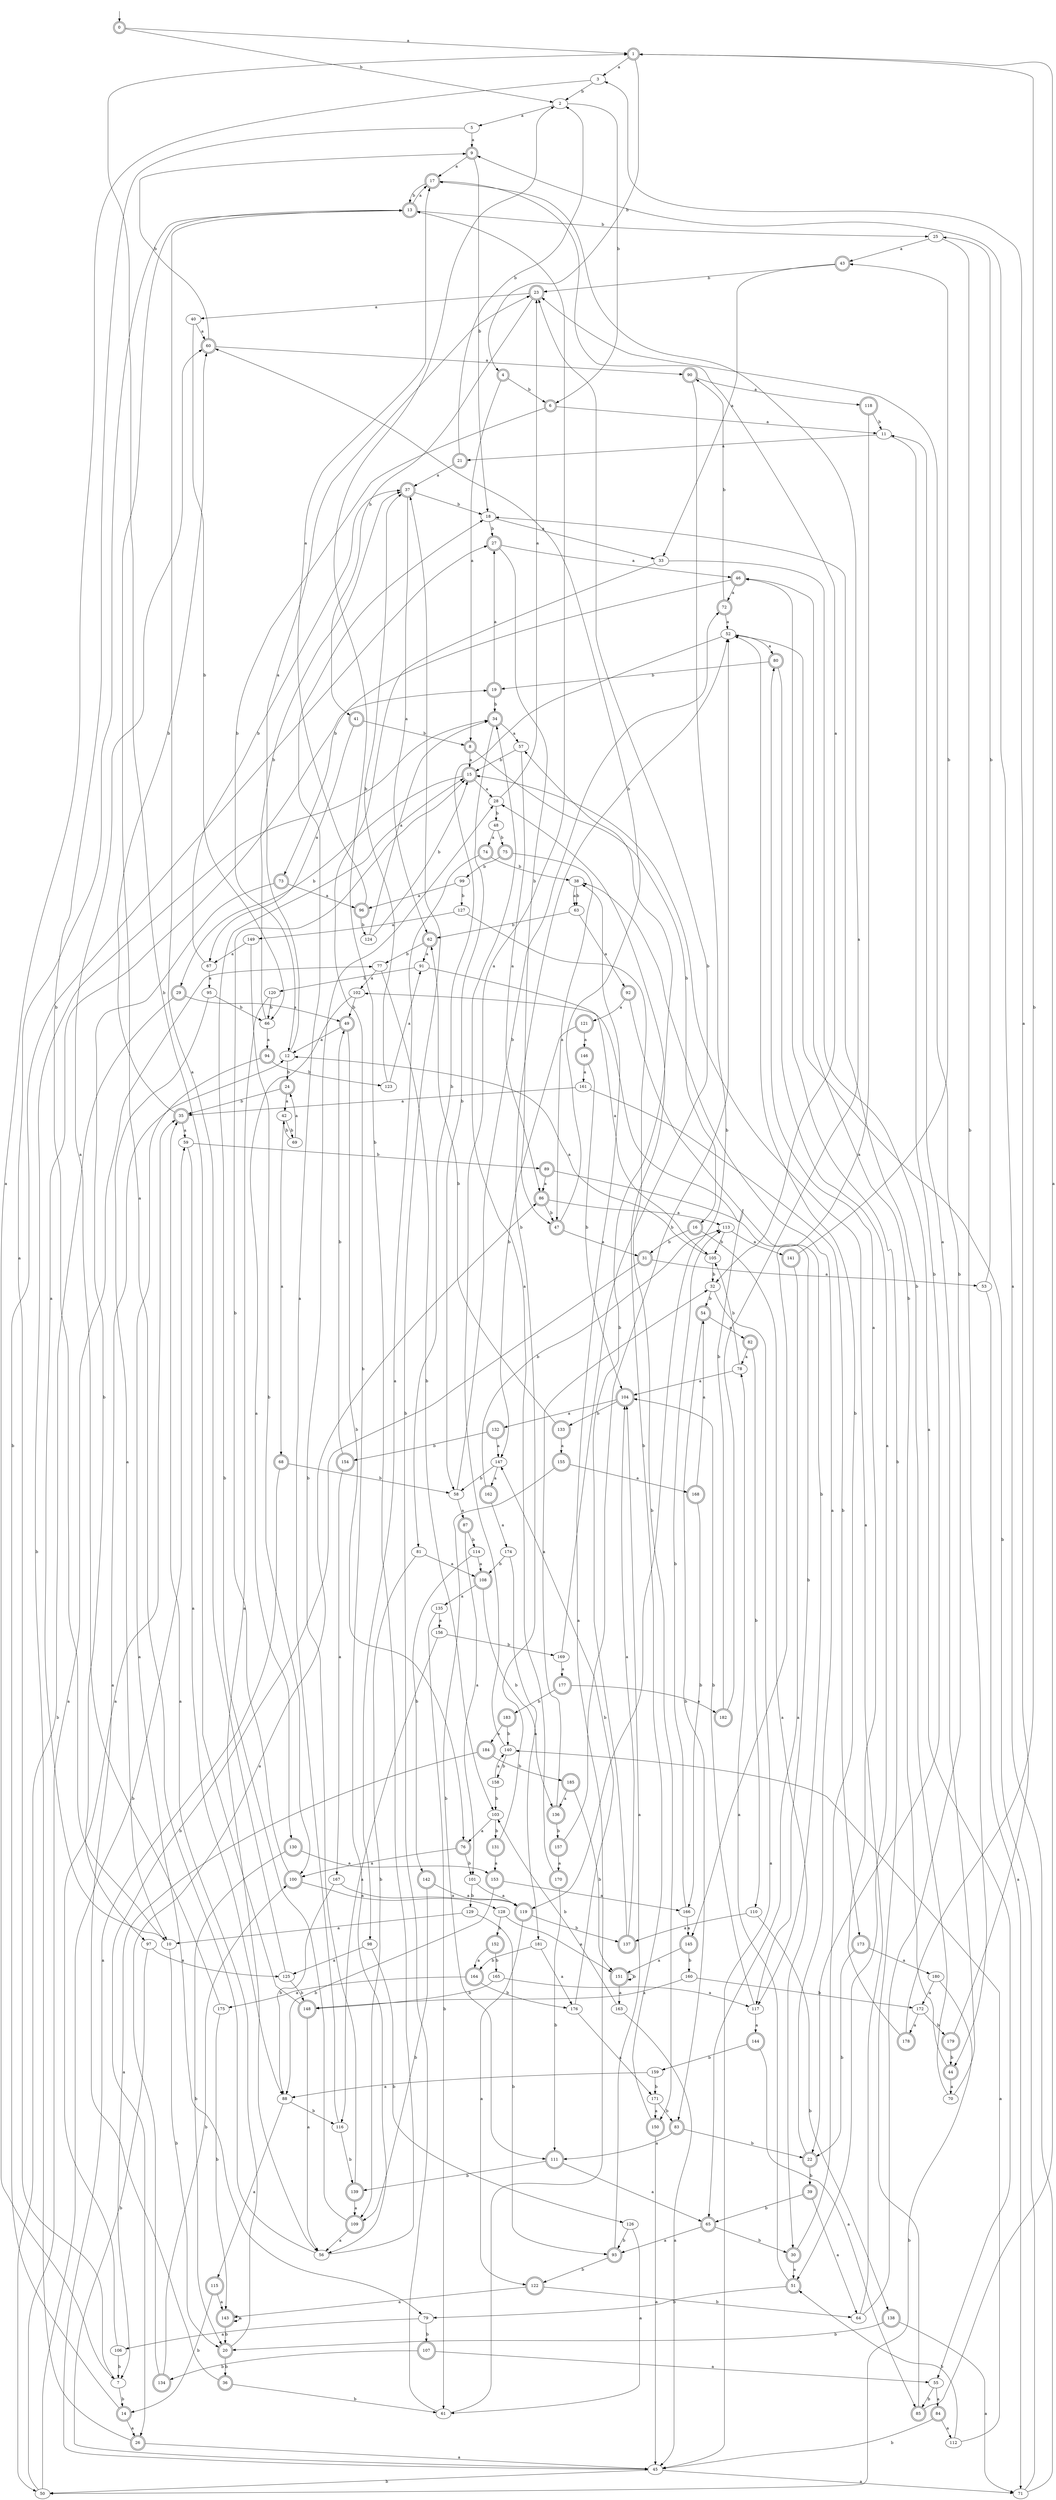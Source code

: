 digraph RandomDFA {
  __start0 [label="", shape=none];
  __start0 -> 0 [label=""];
  0 [shape=circle] [shape=doublecircle]
  0 -> 1 [label="a"]
  0 -> 2 [label="b"]
  1 [shape=doublecircle]
  1 -> 3 [label="a"]
  1 -> 4 [label="b"]
  2
  2 -> 5 [label="a"]
  2 -> 6 [label="b"]
  3
  3 -> 7 [label="a"]
  3 -> 2 [label="b"]
  4 [shape=doublecircle]
  4 -> 8 [label="a"]
  4 -> 6 [label="b"]
  5
  5 -> 9 [label="a"]
  5 -> 10 [label="b"]
  6 [shape=doublecircle]
  6 -> 11 [label="a"]
  6 -> 12 [label="b"]
  7
  7 -> 13 [label="a"]
  7 -> 14 [label="b"]
  8 [shape=doublecircle]
  8 -> 15 [label="a"]
  8 -> 16 [label="b"]
  9 [shape=doublecircle]
  9 -> 17 [label="a"]
  9 -> 18 [label="b"]
  10
  10 -> 19 [label="a"]
  10 -> 20 [label="b"]
  11
  11 -> 21 [label="a"]
  11 -> 22 [label="b"]
  12
  12 -> 23 [label="a"]
  12 -> 24 [label="b"]
  13 [shape=doublecircle]
  13 -> 17 [label="a"]
  13 -> 25 [label="b"]
  14 [shape=doublecircle]
  14 -> 26 [label="a"]
  14 -> 27 [label="b"]
  15 [shape=doublecircle]
  15 -> 28 [label="a"]
  15 -> 29 [label="b"]
  16 [shape=doublecircle]
  16 -> 30 [label="a"]
  16 -> 31 [label="b"]
  17 [shape=doublecircle]
  17 -> 32 [label="a"]
  17 -> 13 [label="b"]
  18
  18 -> 33 [label="a"]
  18 -> 27 [label="b"]
  19 [shape=doublecircle]
  19 -> 27 [label="a"]
  19 -> 34 [label="b"]
  20 [shape=doublecircle]
  20 -> 35 [label="a"]
  20 -> 36 [label="b"]
  21 [shape=doublecircle]
  21 -> 37 [label="a"]
  21 -> 2 [label="b"]
  22 [shape=doublecircle]
  22 -> 38 [label="a"]
  22 -> 39 [label="b"]
  23 [shape=doublecircle]
  23 -> 40 [label="a"]
  23 -> 41 [label="b"]
  24 [shape=doublecircle]
  24 -> 42 [label="a"]
  24 -> 35 [label="b"]
  25
  25 -> 43 [label="a"]
  25 -> 44 [label="b"]
  26 [shape=doublecircle]
  26 -> 45 [label="a"]
  26 -> 34 [label="b"]
  27 [shape=doublecircle]
  27 -> 46 [label="a"]
  27 -> 47 [label="b"]
  28
  28 -> 23 [label="a"]
  28 -> 48 [label="b"]
  29 [shape=doublecircle]
  29 -> 49 [label="a"]
  29 -> 50 [label="b"]
  30 [shape=doublecircle]
  30 -> 51 [label="a"]
  30 -> 52 [label="b"]
  31 [shape=doublecircle]
  31 -> 53 [label="a"]
  31 -> 26 [label="b"]
  32
  32 -> 45 [label="a"]
  32 -> 54 [label="b"]
  33
  33 -> 55 [label="a"]
  33 -> 56 [label="b"]
  34 [shape=doublecircle]
  34 -> 57 [label="a"]
  34 -> 58 [label="b"]
  35 [shape=doublecircle]
  35 -> 59 [label="a"]
  35 -> 60 [label="b"]
  36 [shape=doublecircle]
  36 -> 12 [label="a"]
  36 -> 61 [label="b"]
  37 [shape=doublecircle]
  37 -> 62 [label="a"]
  37 -> 18 [label="b"]
  38
  38 -> 63 [label="a"]
  38 -> 63 [label="b"]
  39 [shape=doublecircle]
  39 -> 64 [label="a"]
  39 -> 65 [label="b"]
  40
  40 -> 60 [label="a"]
  40 -> 66 [label="b"]
  41 [shape=doublecircle]
  41 -> 67 [label="a"]
  41 -> 8 [label="b"]
  42
  42 -> 68 [label="a"]
  42 -> 69 [label="b"]
  43 [shape=doublecircle]
  43 -> 33 [label="a"]
  43 -> 23 [label="b"]
  44 [shape=doublecircle]
  44 -> 70 [label="a"]
  44 -> 46 [label="b"]
  45
  45 -> 71 [label="a"]
  45 -> 50 [label="b"]
  46 [shape=doublecircle]
  46 -> 72 [label="a"]
  46 -> 73 [label="b"]
  47 [shape=doublecircle]
  47 -> 31 [label="a"]
  47 -> 60 [label="b"]
  48
  48 -> 74 [label="a"]
  48 -> 75 [label="b"]
  49 [shape=doublecircle]
  49 -> 12 [label="a"]
  49 -> 76 [label="b"]
  50
  50 -> 77 [label="a"]
  50 -> 59 [label="b"]
  51 [shape=doublecircle]
  51 -> 78 [label="a"]
  51 -> 79 [label="b"]
  52
  52 -> 80 [label="a"]
  52 -> 81 [label="b"]
  53
  53 -> 71 [label="a"]
  53 -> 25 [label="b"]
  54 [shape=doublecircle]
  54 -> 82 [label="a"]
  54 -> 83 [label="b"]
  55
  55 -> 84 [label="a"]
  55 -> 85 [label="b"]
  56
  56 -> 13 [label="a"]
  56 -> 2 [label="b"]
  57
  57 -> 86 [label="a"]
  57 -> 15 [label="b"]
  58
  58 -> 87 [label="a"]
  58 -> 72 [label="b"]
  59
  59 -> 88 [label="a"]
  59 -> 89 [label="b"]
  60 [shape=doublecircle]
  60 -> 90 [label="a"]
  60 -> 9 [label="b"]
  61
  61 -> 38 [label="a"]
  61 -> 37 [label="b"]
  62 [shape=doublecircle]
  62 -> 91 [label="a"]
  62 -> 77 [label="b"]
  63
  63 -> 92 [label="a"]
  63 -> 62 [label="b"]
  64
  64 -> 15 [label="a"]
  64 -> 23 [label="b"]
  65 [shape=doublecircle]
  65 -> 93 [label="a"]
  65 -> 30 [label="b"]
  66
  66 -> 94 [label="a"]
  66 -> 37 [label="b"]
  67
  67 -> 95 [label="a"]
  67 -> 37 [label="b"]
  68 [shape=doublecircle]
  68 -> 45 [label="a"]
  68 -> 58 [label="b"]
  69
  69 -> 24 [label="a"]
  69 -> 42 [label="b"]
  70
  70 -> 11 [label="a"]
  70 -> 18 [label="b"]
  71
  71 -> 9 [label="a"]
  71 -> 52 [label="b"]
  72 [shape=doublecircle]
  72 -> 52 [label="a"]
  72 -> 90 [label="b"]
  73 [shape=doublecircle]
  73 -> 96 [label="a"]
  73 -> 97 [label="b"]
  74 [shape=doublecircle]
  74 -> 98 [label="a"]
  74 -> 38 [label="b"]
  75 [shape=doublecircle]
  75 -> 47 [label="a"]
  75 -> 99 [label="b"]
  76 [shape=doublecircle]
  76 -> 100 [label="a"]
  76 -> 101 [label="b"]
  77
  77 -> 102 [label="a"]
  77 -> 103 [label="b"]
  78
  78 -> 104 [label="a"]
  78 -> 105 [label="b"]
  79
  79 -> 106 [label="a"]
  79 -> 107 [label="b"]
  80 [shape=doublecircle]
  80 -> 51 [label="a"]
  80 -> 19 [label="b"]
  81
  81 -> 108 [label="a"]
  81 -> 109 [label="b"]
  82 [shape=doublecircle]
  82 -> 78 [label="a"]
  82 -> 110 [label="b"]
  83 [shape=doublecircle]
  83 -> 111 [label="a"]
  83 -> 22 [label="b"]
  84 [shape=doublecircle]
  84 -> 112 [label="a"]
  84 -> 45 [label="b"]
  85 [shape=doublecircle]
  85 -> 1 [label="a"]
  85 -> 46 [label="b"]
  86 [shape=doublecircle]
  86 -> 113 [label="a"]
  86 -> 47 [label="b"]
  87 [shape=doublecircle]
  87 -> 101 [label="a"]
  87 -> 114 [label="b"]
  88
  88 -> 115 [label="a"]
  88 -> 116 [label="b"]
  89 [shape=doublecircle]
  89 -> 86 [label="a"]
  89 -> 117 [label="b"]
  90 [shape=doublecircle]
  90 -> 118 [label="a"]
  90 -> 119 [label="b"]
  91
  91 -> 105 [label="a"]
  91 -> 120 [label="b"]
  92 [shape=doublecircle]
  92 -> 121 [label="a"]
  92 -> 117 [label="b"]
  93 [shape=doublecircle]
  93 -> 104 [label="a"]
  93 -> 122 [label="b"]
  94 [shape=doublecircle]
  94 -> 79 [label="a"]
  94 -> 123 [label="b"]
  95
  95 -> 10 [label="a"]
  95 -> 66 [label="b"]
  96 [shape=doublecircle]
  96 -> 17 [label="a"]
  96 -> 124 [label="b"]
  97
  97 -> 125 [label="a"]
  97 -> 45 [label="b"]
  98
  98 -> 125 [label="a"]
  98 -> 126 [label="b"]
  99
  99 -> 96 [label="a"]
  99 -> 127 [label="b"]
  100 [shape=doublecircle]
  100 -> 128 [label="a"]
  100 -> 15 [label="b"]
  101
  101 -> 119 [label="a"]
  101 -> 129 [label="b"]
  102
  102 -> 130 [label="a"]
  102 -> 49 [label="b"]
  103
  103 -> 76 [label="a"]
  103 -> 131 [label="b"]
  104 [shape=doublecircle]
  104 -> 132 [label="a"]
  104 -> 133 [label="b"]
  105
  105 -> 12 [label="a"]
  105 -> 32 [label="b"]
  106
  106 -> 35 [label="a"]
  106 -> 7 [label="b"]
  107 [shape=doublecircle]
  107 -> 55 [label="a"]
  107 -> 134 [label="b"]
  108 [shape=doublecircle]
  108 -> 135 [label="a"]
  108 -> 136 [label="b"]
  109 [shape=doublecircle]
  109 -> 56 [label="a"]
  109 -> 15 [label="b"]
  110
  110 -> 137 [label="a"]
  110 -> 138 [label="b"]
  111 [shape=doublecircle]
  111 -> 65 [label="a"]
  111 -> 139 [label="b"]
  112
  112 -> 140 [label="a"]
  112 -> 51 [label="b"]
  113
  113 -> 141 [label="a"]
  113 -> 105 [label="b"]
  114
  114 -> 108 [label="a"]
  114 -> 142 [label="b"]
  115 [shape=doublecircle]
  115 -> 143 [label="a"]
  115 -> 14 [label="b"]
  116
  116 -> 18 [label="a"]
  116 -> 139 [label="b"]
  117
  117 -> 144 [label="a"]
  117 -> 104 [label="b"]
  118 [shape=doublecircle]
  118 -> 145 [label="a"]
  118 -> 11 [label="b"]
  119 [shape=doublecircle]
  119 -> 122 [label="a"]
  119 -> 137 [label="b"]
  120
  120 -> 56 [label="a"]
  120 -> 66 [label="b"]
  121 [shape=doublecircle]
  121 -> 146 [label="a"]
  121 -> 147 [label="b"]
  122 [shape=doublecircle]
  122 -> 143 [label="a"]
  122 -> 64 [label="b"]
  123
  123 -> 91 [label="a"]
  123 -> 37 [label="b"]
  124
  124 -> 34 [label="a"]
  124 -> 15 [label="b"]
  125
  125 -> 13 [label="a"]
  125 -> 148 [label="b"]
  126
  126 -> 61 [label="a"]
  126 -> 93 [label="b"]
  127
  127 -> 149 [label="a"]
  127 -> 150 [label="b"]
  128
  128 -> 151 [label="a"]
  128 -> 152 [label="b"]
  129
  129 -> 10 [label="a"]
  129 -> 93 [label="b"]
  130 [shape=doublecircle]
  130 -> 153 [label="a"]
  130 -> 20 [label="b"]
  131 [shape=doublecircle]
  131 -> 153 [label="a"]
  131 -> 52 [label="b"]
  132 [shape=doublecircle]
  132 -> 147 [label="a"]
  132 -> 154 [label="b"]
  133 [shape=doublecircle]
  133 -> 155 [label="a"]
  133 -> 62 [label="b"]
  134 [shape=doublecircle]
  134 -> 86 [label="a"]
  134 -> 100 [label="b"]
  135
  135 -> 156 [label="a"]
  135 -> 61 [label="b"]
  136 [shape=doublecircle]
  136 -> 32 [label="a"]
  136 -> 157 [label="b"]
  137 [shape=doublecircle]
  137 -> 104 [label="a"]
  137 -> 57 [label="b"]
  138 [shape=doublecircle]
  138 -> 71 [label="a"]
  138 -> 20 [label="b"]
  139 [shape=doublecircle]
  139 -> 109 [label="a"]
  139 -> 28 [label="b"]
  140
  140 -> 13 [label="a"]
  140 -> 158 [label="b"]
  141 [shape=doublecircle]
  141 -> 65 [label="a"]
  141 -> 43 [label="b"]
  142 [shape=doublecircle]
  142 -> 119 [label="a"]
  142 -> 109 [label="b"]
  143 [shape=doublecircle]
  143 -> 143 [label="a"]
  143 -> 20 [label="b"]
  144 [shape=doublecircle]
  144 -> 85 [label="a"]
  144 -> 159 [label="b"]
  145 [shape=doublecircle]
  145 -> 151 [label="a"]
  145 -> 160 [label="b"]
  146 [shape=doublecircle]
  146 -> 161 [label="a"]
  146 -> 104 [label="b"]
  147
  147 -> 162 [label="a"]
  147 -> 58 [label="b"]
  148 [shape=doublecircle]
  148 -> 56 [label="a"]
  148 -> 1 [label="b"]
  149
  149 -> 67 [label="a"]
  149 -> 100 [label="b"]
  150 [shape=doublecircle]
  150 -> 45 [label="a"]
  150 -> 28 [label="b"]
  151 [shape=doublecircle]
  151 -> 163 [label="a"]
  151 -> 151 [label="b"]
  152 [shape=doublecircle]
  152 -> 164 [label="a"]
  152 -> 165 [label="b"]
  153 [shape=doublecircle]
  153 -> 166 [label="a"]
  153 -> 88 [label="b"]
  154 [shape=doublecircle]
  154 -> 167 [label="a"]
  154 -> 49 [label="b"]
  155 [shape=doublecircle]
  155 -> 168 [label="a"]
  155 -> 111 [label="b"]
  156
  156 -> 116 [label="a"]
  156 -> 169 [label="b"]
  157 [shape=doublecircle]
  157 -> 170 [label="a"]
  157 -> 52 [label="b"]
  158
  158 -> 140 [label="a"]
  158 -> 103 [label="b"]
  159
  159 -> 88 [label="a"]
  159 -> 171 [label="b"]
  160
  160 -> 148 [label="a"]
  160 -> 172 [label="b"]
  161
  161 -> 35 [label="a"]
  161 -> 173 [label="b"]
  162 [shape=doublecircle]
  162 -> 174 [label="a"]
  162 -> 113 [label="b"]
  163
  163 -> 45 [label="a"]
  163 -> 103 [label="b"]
  164 [shape=doublecircle]
  164 -> 175 [label="a"]
  164 -> 176 [label="b"]
  165
  165 -> 117 [label="a"]
  165 -> 148 [label="b"]
  166
  166 -> 145 [label="a"]
  166 -> 113 [label="b"]
  167
  167 -> 119 [label="a"]
  167 -> 88 [label="b"]
  168 [shape=doublecircle]
  168 -> 54 [label="a"]
  168 -> 166 [label="b"]
  169
  169 -> 177 [label="a"]
  169 -> 23 [label="b"]
  170 [shape=doublecircle]
  170 -> 34 [label="a"]
  170 -> 111 [label="b"]
  171
  171 -> 150 [label="a"]
  171 -> 83 [label="b"]
  172
  172 -> 178 [label="a"]
  172 -> 179 [label="b"]
  173 [shape=doublecircle]
  173 -> 180 [label="a"]
  173 -> 22 [label="b"]
  174
  174 -> 181 [label="a"]
  174 -> 108 [label="b"]
  175
  175 -> 60 [label="a"]
  175 -> 143 [label="b"]
  176
  176 -> 171 [label="a"]
  176 -> 147 [label="b"]
  177 [shape=doublecircle]
  177 -> 182 [label="a"]
  177 -> 183 [label="b"]
  178 [shape=doublecircle]
  178 -> 80 [label="a"]
  178 -> 1 [label="b"]
  179 [shape=doublecircle]
  179 -> 3 [label="a"]
  179 -> 44 [label="b"]
  180
  180 -> 172 [label="a"]
  180 -> 50 [label="b"]
  181
  181 -> 176 [label="a"]
  181 -> 164 [label="b"]
  182 [shape=doublecircle]
  182 -> 17 [label="a"]
  182 -> 102 [label="b"]
  183 [shape=doublecircle]
  183 -> 184 [label="a"]
  183 -> 140 [label="b"]
  184 [shape=doublecircle]
  184 -> 7 [label="a"]
  184 -> 185 [label="b"]
  185 [shape=doublecircle]
  185 -> 136 [label="a"]
  185 -> 151 [label="b"]
}
